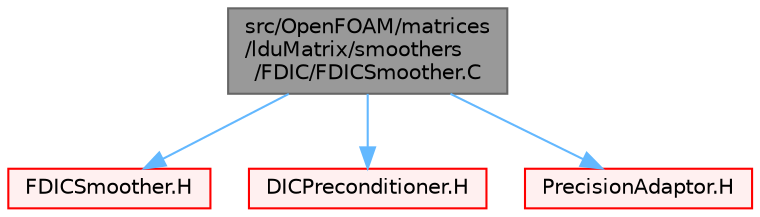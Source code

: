 digraph "src/OpenFOAM/matrices/lduMatrix/smoothers/FDIC/FDICSmoother.C"
{
 // LATEX_PDF_SIZE
  bgcolor="transparent";
  edge [fontname=Helvetica,fontsize=10,labelfontname=Helvetica,labelfontsize=10];
  node [fontname=Helvetica,fontsize=10,shape=box,height=0.2,width=0.4];
  Node1 [id="Node000001",label="src/OpenFOAM/matrices\l/lduMatrix/smoothers\l/FDIC/FDICSmoother.C",height=0.2,width=0.4,color="gray40", fillcolor="grey60", style="filled", fontcolor="black",tooltip=" "];
  Node1 -> Node2 [id="edge1_Node000001_Node000002",color="steelblue1",style="solid",tooltip=" "];
  Node2 [id="Node000002",label="FDICSmoother.H",height=0.2,width=0.4,color="red", fillcolor="#FFF0F0", style="filled",URL="$FDICSmoother_8H.html",tooltip=" "];
  Node1 -> Node210 [id="edge2_Node000001_Node000210",color="steelblue1",style="solid",tooltip=" "];
  Node210 [id="Node000210",label="DICPreconditioner.H",height=0.2,width=0.4,color="red", fillcolor="#FFF0F0", style="filled",URL="$DICPreconditioner_8H.html",tooltip=" "];
  Node1 -> Node211 [id="edge3_Node000001_Node000211",color="steelblue1",style="solid",tooltip=" "];
  Node211 [id="Node000211",label="PrecisionAdaptor.H",height=0.2,width=0.4,color="red", fillcolor="#FFF0F0", style="filled",URL="$PrecisionAdaptor_8H.html",tooltip=" "];
}

